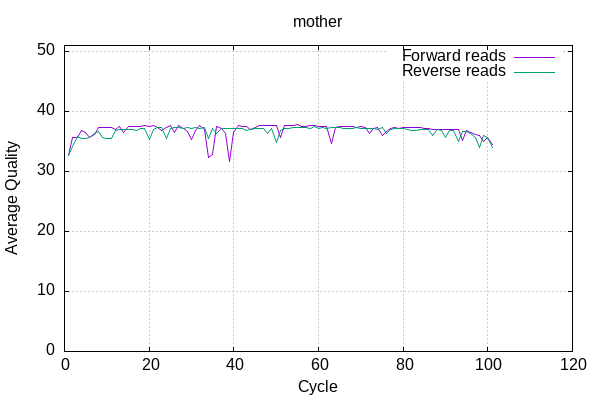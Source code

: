 
            set terminal png size 600,400 truecolor
            set output "./bamstat_plots/mother-quals.png"
            set grid xtics ytics y2tics back lc rgb "#cccccc"
            set ylabel "Average Quality"
            set xlabel "Cycle"
            set yrange [0:51]
            set title "mother"
            plot '-' using 1:2 with lines title 'Forward reads' , '-' using 1:2 with lines title 'Reverse reads'
        1	32.73
2	35.59
3	35.71
4	36.75
5	36.43
6	35.71
7	36.09
8	37.39
9	37.36
10	37.39
11	37.40
12	37.05
13	37.43
14	36.55
15	37.55
16	37.54
17	37.53
18	37.58
19	37.62
20	37.45
21	37.68
22	37.28
23	36.84
24	37.37
25	37.70
26	36.51
27	37.69
28	37.23
29	36.65
30	35.41
31	36.90
32	37.74
33	37.04
34	32.35
35	32.90
36	37.42
37	37.16
38	36.34
39	31.59
40	36.57
41	37.71
42	37.50
43	37.44
44	36.99
45	37.33
46	37.72
47	37.63
48	37.72
49	37.60
50	37.69
51	35.64
52	37.64
53	37.68
54	37.74
55	37.76
56	37.56
57	37.58
58	37.63
59	37.67
60	37.57
61	37.49
62	37.49
63	34.65
64	37.30
65	37.53
66	37.55
67	37.47
68	37.44
69	37.41
70	37.45
71	37.37
72	36.34
73	37.22
74	37.30
75	36.02
76	36.69
77	37.18
78	37.32
79	37.20
80	37.31
81	37.29
82	37.30
83	37.31
84	37.25
85	37.21
86	37.21
87	37.08
88	36.95
89	37.04
90	37.00
91	37.01
92	36.96
93	36.93
94	35.19
95	36.77
96	36.58
97	36.16
98	36.08
99	35.00
100	35.61
101	34.43
end
1	32.60
2	34.20
3	35.81
4	35.51
5	35.44
6	35.71
7	36.39
8	36.66
9	35.74
10	35.54
11	35.55
12	36.90
13	37.00
14	37.04
15	37.04
16	37.06
17	36.81
18	37.16
19	37.20
20	35.38
21	37.04
22	37.25
23	37.32
24	35.58
25	37.12
26	37.27
27	37.26
28	37.14
29	37.26
30	37.18
31	37.27
32	37.18
33	37.26
34	35.55
35	37.18
36	36.29
37	37.14
38	37.18
39	37.16
40	37.14
41	37.11
42	37.09
43	36.76
44	37.06
45	37.12
46	37.14
47	37.13
48	36.25
49	37.16
50	34.77
51	36.81
52	37.14
53	37.20
54	37.25
55	37.28
56	37.27
57	37.30
58	37.21
59	37.42
60	37.24
61	37.28
62	37.23
63	37.31
64	37.30
65	37.35
66	37.22
67	37.23
68	37.21
69	37.27
70	37.19
71	37.19
72	37.20
73	37.21
74	37.08
75	37.25
76	36.39
77	37.03
78	37.13
79	37.14
80	37.16
81	37.07
82	36.91
83	36.85
84	37.02
85	37.01
86	37.03
87	35.92
88	36.95
89	36.87
90	35.73
91	36.88
92	36.85
93	35.08
94	36.73
95	36.73
96	36.40
97	35.63
98	33.97
99	35.92
100	35.66
101	33.93
end
